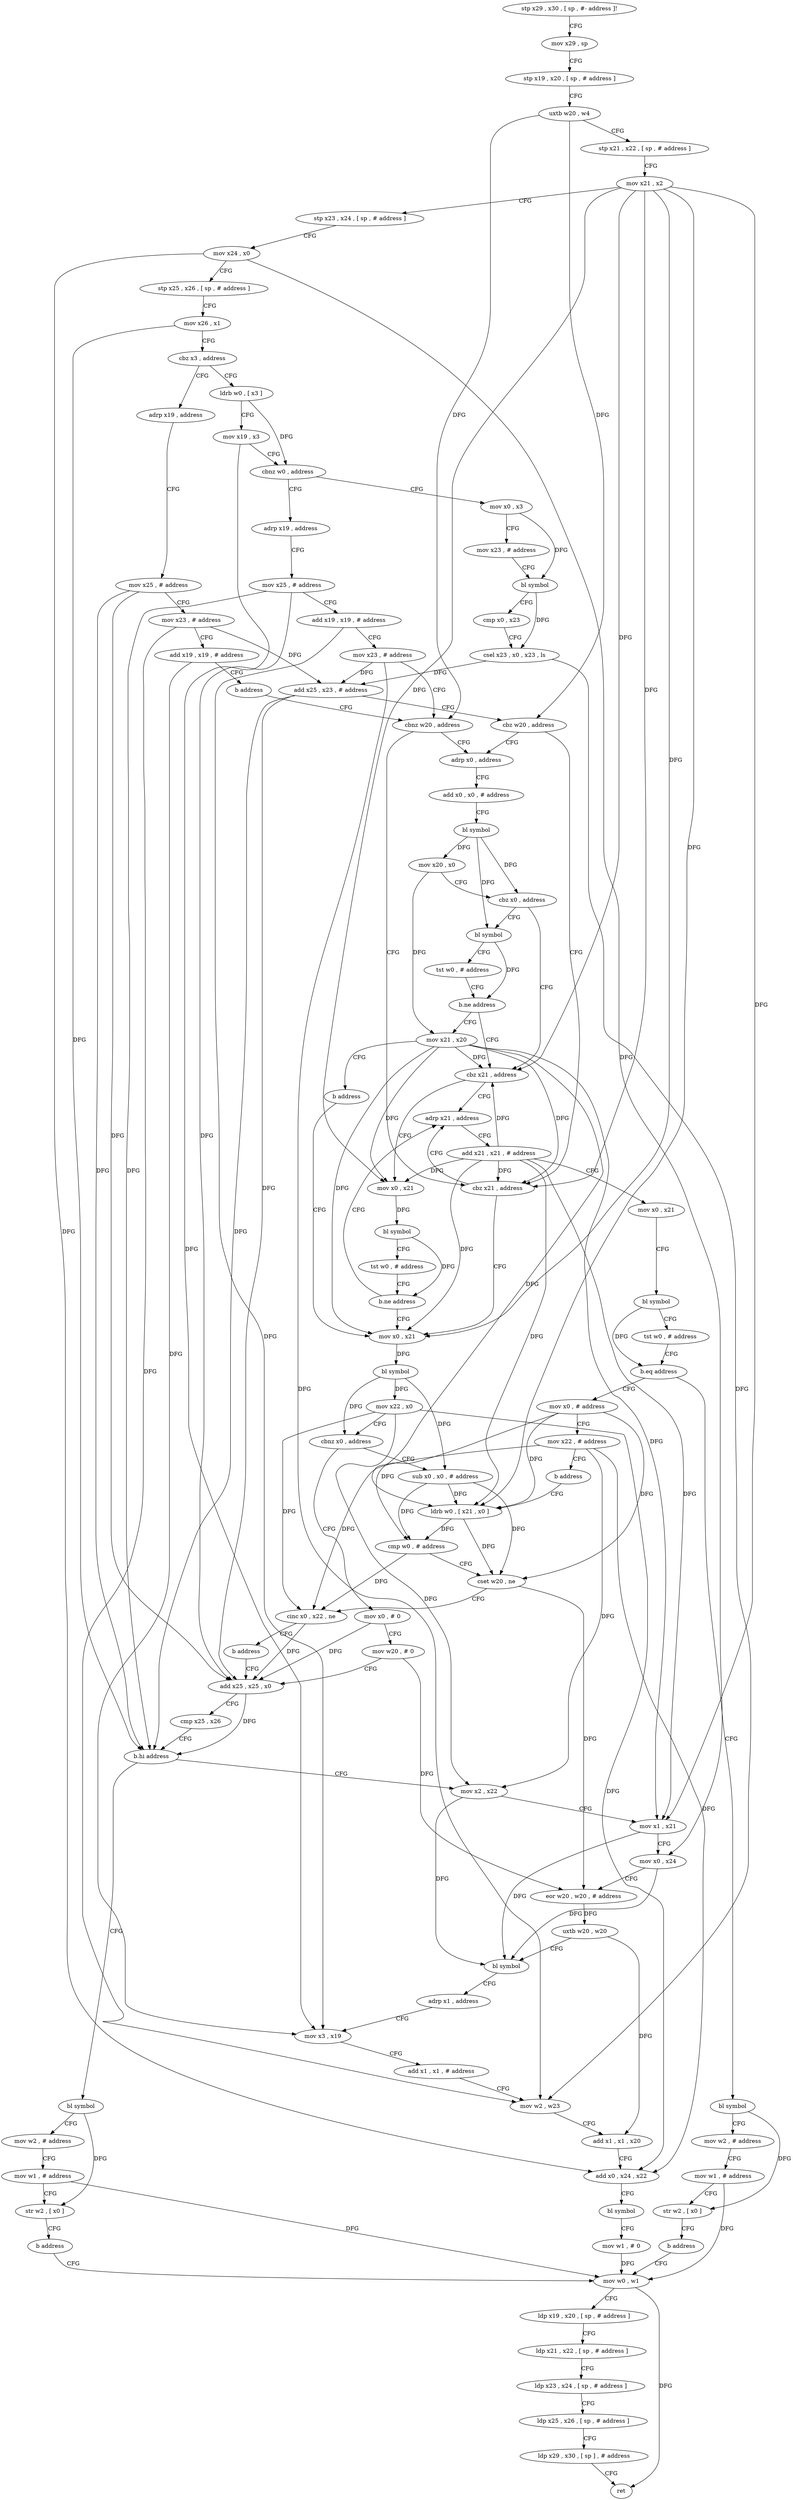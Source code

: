 digraph "func" {
"4283992" [label = "stp x29 , x30 , [ sp , #- address ]!" ]
"4283996" [label = "mov x29 , sp" ]
"4284000" [label = "stp x19 , x20 , [ sp , # address ]" ]
"4284004" [label = "uxtb w20 , w4" ]
"4284008" [label = "stp x21 , x22 , [ sp , # address ]" ]
"4284012" [label = "mov x21 , x2" ]
"4284016" [label = "stp x23 , x24 , [ sp , # address ]" ]
"4284020" [label = "mov x24 , x0" ]
"4284024" [label = "stp x25 , x26 , [ sp , # address ]" ]
"4284028" [label = "mov x26 , x1" ]
"4284032" [label = "cbz x3 , address" ]
"4284344" [label = "adrp x19 , address" ]
"4284036" [label = "ldrb w0 , [ x3 ]" ]
"4284348" [label = "mov x25 , # address" ]
"4284352" [label = "mov x23 , # address" ]
"4284356" [label = "add x19 , x19 , # address" ]
"4284360" [label = "b address" ]
"4284064" [label = "cbnz w20 , address" ]
"4284040" [label = "mov x19 , x3" ]
"4284044" [label = "cbnz w0 , address" ]
"4284192" [label = "mov x0 , x3" ]
"4284048" [label = "adrp x19 , address" ]
"4284220" [label = "adrp x0 , address" ]
"4284068" [label = "cbz x21 , address" ]
"4284196" [label = "mov x23 , # address" ]
"4284200" [label = "bl symbol" ]
"4284204" [label = "cmp x0 , x23" ]
"4284208" [label = "csel x23 , x0 , x23 , ls" ]
"4284212" [label = "add x25 , x23 , # address" ]
"4284216" [label = "cbz w20 , address" ]
"4284052" [label = "mov x25 , # address" ]
"4284056" [label = "add x19 , x19 , # address" ]
"4284060" [label = "mov x23 , # address" ]
"4284224" [label = "add x0 , x0 , # address" ]
"4284228" [label = "bl symbol" ]
"4284232" [label = "mov x20 , x0" ]
"4284236" [label = "cbz x0 , address" ]
"4284252" [label = "cbz x21 , address" ]
"4284240" [label = "bl symbol" ]
"4284272" [label = "adrp x21 , address" ]
"4284072" [label = "mov x0 , x21" ]
"4284256" [label = "mov x0 , x21" ]
"4284244" [label = "tst w0 , # address" ]
"4284248" [label = "b.ne address" ]
"4284336" [label = "mov x21 , x20" ]
"4284276" [label = "add x21 , x21 , # address" ]
"4284280" [label = "mov x0 , x21" ]
"4284284" [label = "bl symbol" ]
"4284288" [label = "tst w0 , # address" ]
"4284292" [label = "b.eq address" ]
"4284388" [label = "bl symbol" ]
"4284296" [label = "mov x0 , # address" ]
"4284076" [label = "bl symbol" ]
"4284080" [label = "mov x22 , x0" ]
"4284084" [label = "cbnz x0 , address" ]
"4284312" [label = "sub x0 , x0 , # address" ]
"4284088" [label = "mov x0 , # 0" ]
"4284260" [label = "bl symbol" ]
"4284264" [label = "tst w0 , # address" ]
"4284268" [label = "b.ne address" ]
"4284340" [label = "b address" ]
"4284392" [label = "mov w2 , # address" ]
"4284396" [label = "mov w1 , # address" ]
"4284400" [label = "str w2 , [ x0 ]" ]
"4284404" [label = "b address" ]
"4284164" [label = "mov w0 , w1" ]
"4284300" [label = "mov x22 , # address" ]
"4284304" [label = "b address" ]
"4284316" [label = "ldrb w0 , [ x21 , x0 ]" ]
"4284092" [label = "mov w20 , # 0" ]
"4284096" [label = "add x25 , x25 , x0" ]
"4284168" [label = "ldp x19 , x20 , [ sp , # address ]" ]
"4284172" [label = "ldp x21 , x22 , [ sp , # address ]" ]
"4284176" [label = "ldp x23 , x24 , [ sp , # address ]" ]
"4284180" [label = "ldp x25 , x26 , [ sp , # address ]" ]
"4284184" [label = "ldp x29 , x30 , [ sp ] , # address" ]
"4284188" [label = "ret" ]
"4284320" [label = "cmp w0 , # address" ]
"4284324" [label = "cset w20 , ne" ]
"4284328" [label = "cinc x0 , x22 , ne" ]
"4284332" [label = "b address" ]
"4284100" [label = "cmp x25 , x26" ]
"4284104" [label = "b.hi address" ]
"4284368" [label = "bl symbol" ]
"4284108" [label = "mov x2 , x22" ]
"4284372" [label = "mov w2 , # address" ]
"4284376" [label = "mov w1 , # address" ]
"4284380" [label = "str w2 , [ x0 ]" ]
"4284384" [label = "b address" ]
"4284112" [label = "mov x1 , x21" ]
"4284116" [label = "mov x0 , x24" ]
"4284120" [label = "eor w20 , w20 , # address" ]
"4284124" [label = "uxtb w20 , w20" ]
"4284128" [label = "bl symbol" ]
"4284132" [label = "adrp x1 , address" ]
"4284136" [label = "mov x3 , x19" ]
"4284140" [label = "add x1 , x1 , # address" ]
"4284144" [label = "mov w2 , w23" ]
"4284148" [label = "add x1 , x1 , x20" ]
"4284152" [label = "add x0 , x24 , x22" ]
"4284156" [label = "bl symbol" ]
"4284160" [label = "mov w1 , # 0" ]
"4283992" -> "4283996" [ label = "CFG" ]
"4283996" -> "4284000" [ label = "CFG" ]
"4284000" -> "4284004" [ label = "CFG" ]
"4284004" -> "4284008" [ label = "CFG" ]
"4284004" -> "4284064" [ label = "DFG" ]
"4284004" -> "4284216" [ label = "DFG" ]
"4284008" -> "4284012" [ label = "CFG" ]
"4284012" -> "4284016" [ label = "CFG" ]
"4284012" -> "4284068" [ label = "DFG" ]
"4284012" -> "4284252" [ label = "DFG" ]
"4284012" -> "4284072" [ label = "DFG" ]
"4284012" -> "4284256" [ label = "DFG" ]
"4284012" -> "4284316" [ label = "DFG" ]
"4284012" -> "4284112" [ label = "DFG" ]
"4284016" -> "4284020" [ label = "CFG" ]
"4284020" -> "4284024" [ label = "CFG" ]
"4284020" -> "4284116" [ label = "DFG" ]
"4284020" -> "4284152" [ label = "DFG" ]
"4284024" -> "4284028" [ label = "CFG" ]
"4284028" -> "4284032" [ label = "CFG" ]
"4284028" -> "4284104" [ label = "DFG" ]
"4284032" -> "4284344" [ label = "CFG" ]
"4284032" -> "4284036" [ label = "CFG" ]
"4284344" -> "4284348" [ label = "CFG" ]
"4284036" -> "4284040" [ label = "CFG" ]
"4284036" -> "4284044" [ label = "DFG" ]
"4284348" -> "4284352" [ label = "CFG" ]
"4284348" -> "4284096" [ label = "DFG" ]
"4284348" -> "4284104" [ label = "DFG" ]
"4284352" -> "4284356" [ label = "CFG" ]
"4284352" -> "4284212" [ label = "DFG" ]
"4284352" -> "4284144" [ label = "DFG" ]
"4284356" -> "4284360" [ label = "CFG" ]
"4284356" -> "4284136" [ label = "DFG" ]
"4284360" -> "4284064" [ label = "CFG" ]
"4284064" -> "4284220" [ label = "CFG" ]
"4284064" -> "4284068" [ label = "CFG" ]
"4284040" -> "4284044" [ label = "CFG" ]
"4284040" -> "4284136" [ label = "DFG" ]
"4284044" -> "4284192" [ label = "CFG" ]
"4284044" -> "4284048" [ label = "CFG" ]
"4284192" -> "4284196" [ label = "CFG" ]
"4284192" -> "4284200" [ label = "DFG" ]
"4284048" -> "4284052" [ label = "CFG" ]
"4284220" -> "4284224" [ label = "CFG" ]
"4284068" -> "4284272" [ label = "CFG" ]
"4284068" -> "4284072" [ label = "CFG" ]
"4284196" -> "4284200" [ label = "CFG" ]
"4284200" -> "4284204" [ label = "CFG" ]
"4284200" -> "4284208" [ label = "DFG" ]
"4284204" -> "4284208" [ label = "CFG" ]
"4284208" -> "4284212" [ label = "DFG" ]
"4284208" -> "4284144" [ label = "DFG" ]
"4284212" -> "4284216" [ label = "CFG" ]
"4284212" -> "4284096" [ label = "DFG" ]
"4284212" -> "4284104" [ label = "DFG" ]
"4284216" -> "4284068" [ label = "CFG" ]
"4284216" -> "4284220" [ label = "CFG" ]
"4284052" -> "4284056" [ label = "CFG" ]
"4284052" -> "4284096" [ label = "DFG" ]
"4284052" -> "4284104" [ label = "DFG" ]
"4284056" -> "4284060" [ label = "CFG" ]
"4284056" -> "4284136" [ label = "DFG" ]
"4284060" -> "4284064" [ label = "CFG" ]
"4284060" -> "4284212" [ label = "DFG" ]
"4284060" -> "4284144" [ label = "DFG" ]
"4284224" -> "4284228" [ label = "CFG" ]
"4284228" -> "4284232" [ label = "DFG" ]
"4284228" -> "4284236" [ label = "DFG" ]
"4284228" -> "4284240" [ label = "DFG" ]
"4284232" -> "4284236" [ label = "CFG" ]
"4284232" -> "4284336" [ label = "DFG" ]
"4284236" -> "4284252" [ label = "CFG" ]
"4284236" -> "4284240" [ label = "CFG" ]
"4284252" -> "4284272" [ label = "CFG" ]
"4284252" -> "4284256" [ label = "CFG" ]
"4284240" -> "4284244" [ label = "CFG" ]
"4284240" -> "4284248" [ label = "DFG" ]
"4284272" -> "4284276" [ label = "CFG" ]
"4284072" -> "4284076" [ label = "DFG" ]
"4284256" -> "4284260" [ label = "DFG" ]
"4284244" -> "4284248" [ label = "CFG" ]
"4284248" -> "4284336" [ label = "CFG" ]
"4284248" -> "4284252" [ label = "CFG" ]
"4284336" -> "4284340" [ label = "CFG" ]
"4284336" -> "4284068" [ label = "DFG" ]
"4284336" -> "4284252" [ label = "DFG" ]
"4284336" -> "4284072" [ label = "DFG" ]
"4284336" -> "4284256" [ label = "DFG" ]
"4284336" -> "4284316" [ label = "DFG" ]
"4284336" -> "4284112" [ label = "DFG" ]
"4284276" -> "4284280" [ label = "CFG" ]
"4284276" -> "4284068" [ label = "DFG" ]
"4284276" -> "4284252" [ label = "DFG" ]
"4284276" -> "4284072" [ label = "DFG" ]
"4284276" -> "4284256" [ label = "DFG" ]
"4284276" -> "4284316" [ label = "DFG" ]
"4284276" -> "4284112" [ label = "DFG" ]
"4284280" -> "4284284" [ label = "CFG" ]
"4284284" -> "4284288" [ label = "CFG" ]
"4284284" -> "4284292" [ label = "DFG" ]
"4284288" -> "4284292" [ label = "CFG" ]
"4284292" -> "4284388" [ label = "CFG" ]
"4284292" -> "4284296" [ label = "CFG" ]
"4284388" -> "4284392" [ label = "CFG" ]
"4284388" -> "4284400" [ label = "DFG" ]
"4284296" -> "4284300" [ label = "CFG" ]
"4284296" -> "4284316" [ label = "DFG" ]
"4284296" -> "4284320" [ label = "DFG" ]
"4284296" -> "4284324" [ label = "DFG" ]
"4284076" -> "4284080" [ label = "DFG" ]
"4284076" -> "4284084" [ label = "DFG" ]
"4284076" -> "4284312" [ label = "DFG" ]
"4284080" -> "4284084" [ label = "CFG" ]
"4284080" -> "4284108" [ label = "DFG" ]
"4284080" -> "4284152" [ label = "DFG" ]
"4284080" -> "4284328" [ label = "DFG" ]
"4284084" -> "4284312" [ label = "CFG" ]
"4284084" -> "4284088" [ label = "CFG" ]
"4284312" -> "4284316" [ label = "DFG" ]
"4284312" -> "4284320" [ label = "DFG" ]
"4284312" -> "4284324" [ label = "DFG" ]
"4284088" -> "4284092" [ label = "CFG" ]
"4284088" -> "4284096" [ label = "DFG" ]
"4284260" -> "4284264" [ label = "CFG" ]
"4284260" -> "4284268" [ label = "DFG" ]
"4284264" -> "4284268" [ label = "CFG" ]
"4284268" -> "4284072" [ label = "CFG" ]
"4284268" -> "4284272" [ label = "CFG" ]
"4284340" -> "4284072" [ label = "CFG" ]
"4284392" -> "4284396" [ label = "CFG" ]
"4284396" -> "4284400" [ label = "CFG" ]
"4284396" -> "4284164" [ label = "DFG" ]
"4284400" -> "4284404" [ label = "CFG" ]
"4284404" -> "4284164" [ label = "CFG" ]
"4284164" -> "4284168" [ label = "CFG" ]
"4284164" -> "4284188" [ label = "DFG" ]
"4284300" -> "4284304" [ label = "CFG" ]
"4284300" -> "4284108" [ label = "DFG" ]
"4284300" -> "4284152" [ label = "DFG" ]
"4284300" -> "4284328" [ label = "DFG" ]
"4284304" -> "4284316" [ label = "CFG" ]
"4284316" -> "4284320" [ label = "DFG" ]
"4284316" -> "4284324" [ label = "DFG" ]
"4284092" -> "4284096" [ label = "CFG" ]
"4284092" -> "4284120" [ label = "DFG" ]
"4284096" -> "4284100" [ label = "CFG" ]
"4284096" -> "4284104" [ label = "DFG" ]
"4284168" -> "4284172" [ label = "CFG" ]
"4284172" -> "4284176" [ label = "CFG" ]
"4284176" -> "4284180" [ label = "CFG" ]
"4284180" -> "4284184" [ label = "CFG" ]
"4284184" -> "4284188" [ label = "CFG" ]
"4284320" -> "4284324" [ label = "CFG" ]
"4284320" -> "4284328" [ label = "DFG" ]
"4284324" -> "4284328" [ label = "CFG" ]
"4284324" -> "4284120" [ label = "DFG" ]
"4284328" -> "4284332" [ label = "CFG" ]
"4284328" -> "4284096" [ label = "DFG" ]
"4284332" -> "4284096" [ label = "CFG" ]
"4284100" -> "4284104" [ label = "CFG" ]
"4284104" -> "4284368" [ label = "CFG" ]
"4284104" -> "4284108" [ label = "CFG" ]
"4284368" -> "4284372" [ label = "CFG" ]
"4284368" -> "4284380" [ label = "DFG" ]
"4284108" -> "4284112" [ label = "CFG" ]
"4284108" -> "4284128" [ label = "DFG" ]
"4284372" -> "4284376" [ label = "CFG" ]
"4284376" -> "4284380" [ label = "CFG" ]
"4284376" -> "4284164" [ label = "DFG" ]
"4284380" -> "4284384" [ label = "CFG" ]
"4284384" -> "4284164" [ label = "CFG" ]
"4284112" -> "4284116" [ label = "CFG" ]
"4284112" -> "4284128" [ label = "DFG" ]
"4284116" -> "4284120" [ label = "CFG" ]
"4284116" -> "4284128" [ label = "DFG" ]
"4284120" -> "4284124" [ label = "DFG" ]
"4284124" -> "4284128" [ label = "CFG" ]
"4284124" -> "4284148" [ label = "DFG" ]
"4284128" -> "4284132" [ label = "CFG" ]
"4284132" -> "4284136" [ label = "CFG" ]
"4284136" -> "4284140" [ label = "CFG" ]
"4284140" -> "4284144" [ label = "CFG" ]
"4284144" -> "4284148" [ label = "CFG" ]
"4284148" -> "4284152" [ label = "CFG" ]
"4284152" -> "4284156" [ label = "CFG" ]
"4284156" -> "4284160" [ label = "CFG" ]
"4284160" -> "4284164" [ label = "DFG" ]
}
